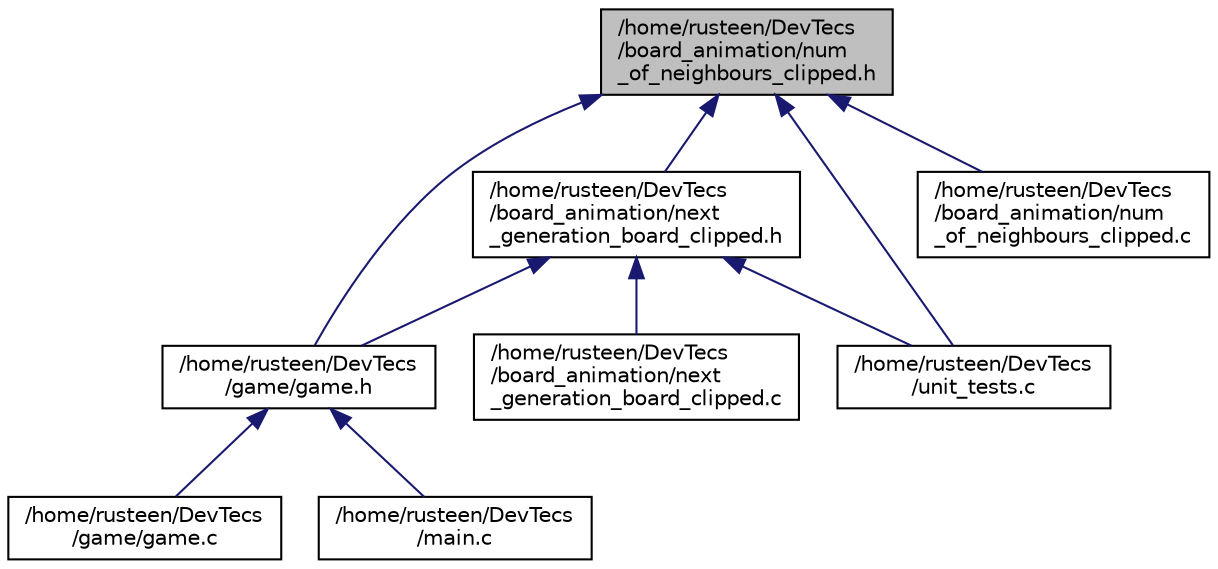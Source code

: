 digraph "/home/rusteen/DevTecs/board_animation/num_of_neighbours_clipped.h"
{
 // LATEX_PDF_SIZE
  edge [fontname="Helvetica",fontsize="10",labelfontname="Helvetica",labelfontsize="10"];
  node [fontname="Helvetica",fontsize="10",shape=record];
  Node1 [label="/home/rusteen/DevTecs\l/board_animation/num\l_of_neighbours_clipped.h",height=0.2,width=0.4,color="black", fillcolor="grey75", style="filled", fontcolor="black",tooltip=" "];
  Node1 -> Node2 [dir="back",color="midnightblue",fontsize="10",style="solid"];
  Node2 [label="/home/rusteen/DevTecs\l/board_animation/next\l_generation_board_clipped.h",height=0.2,width=0.4,color="black", fillcolor="white", style="filled",URL="$next__generation__board__clipped_8h.html",tooltip=" "];
  Node2 -> Node3 [dir="back",color="midnightblue",fontsize="10",style="solid"];
  Node3 [label="/home/rusteen/DevTecs\l/board_animation/next\l_generation_board_clipped.c",height=0.2,width=0.4,color="black", fillcolor="white", style="filled",URL="$next__generation__board__clipped_8c.html",tooltip=" "];
  Node2 -> Node4 [dir="back",color="midnightblue",fontsize="10",style="solid"];
  Node4 [label="/home/rusteen/DevTecs\l/game/game.h",height=0.2,width=0.4,color="black", fillcolor="white", style="filled",URL="$game_8h.html",tooltip=" "];
  Node4 -> Node5 [dir="back",color="midnightblue",fontsize="10",style="solid"];
  Node5 [label="/home/rusteen/DevTecs\l/game/game.c",height=0.2,width=0.4,color="black", fillcolor="white", style="filled",URL="$game_8c.html",tooltip=" "];
  Node4 -> Node6 [dir="back",color="midnightblue",fontsize="10",style="solid"];
  Node6 [label="/home/rusteen/DevTecs\l/main.c",height=0.2,width=0.4,color="black", fillcolor="white", style="filled",URL="$main_8c.html",tooltip=" "];
  Node2 -> Node7 [dir="back",color="midnightblue",fontsize="10",style="solid"];
  Node7 [label="/home/rusteen/DevTecs\l/unit_tests.c",height=0.2,width=0.4,color="black", fillcolor="white", style="filled",URL="$unit__tests_8c.html",tooltip=" "];
  Node1 -> Node8 [dir="back",color="midnightblue",fontsize="10",style="solid"];
  Node8 [label="/home/rusteen/DevTecs\l/board_animation/num\l_of_neighbours_clipped.c",height=0.2,width=0.4,color="black", fillcolor="white", style="filled",URL="$num__of__neighbours__clipped_8c.html",tooltip=" "];
  Node1 -> Node4 [dir="back",color="midnightblue",fontsize="10",style="solid"];
  Node1 -> Node7 [dir="back",color="midnightblue",fontsize="10",style="solid"];
}
